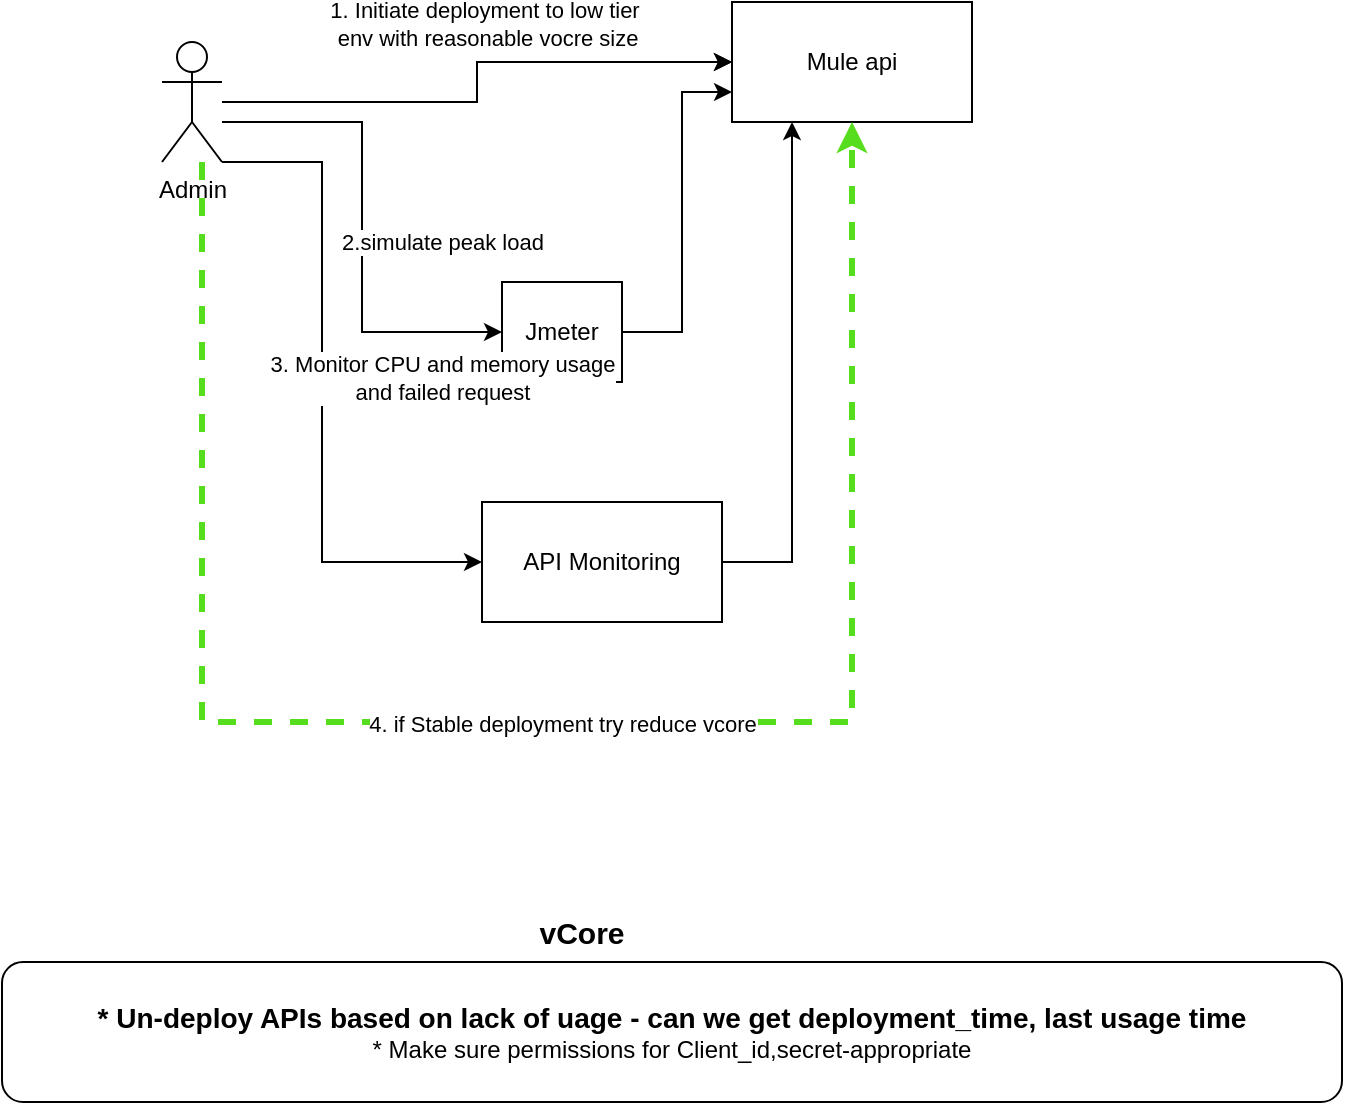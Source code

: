 <mxfile version="21.6.5" type="device" pages="2">
  <diagram name="vcore-sizing" id="o-PnvE5V5GR4_mMYqRfN">
    <mxGraphModel dx="1418" dy="828" grid="1" gridSize="10" guides="1" tooltips="1" connect="1" arrows="1" fold="1" page="1" pageScale="1" pageWidth="850" pageHeight="1100" math="0" shadow="0">
      <root>
        <mxCell id="0" />
        <mxCell id="1" parent="0" />
        <mxCell id="hfhF0G6AJRKOFH30sQVY-12" style="edgeStyle=orthogonalEdgeStyle;rounded=0;orthogonalLoop=1;jettySize=auto;html=1;entryX=0.25;entryY=1;entryDx=0;entryDy=0;" parent="1" source="hfhF0G6AJRKOFH30sQVY-2" target="hfhF0G6AJRKOFH30sQVY-4" edge="1">
          <mxGeometry relative="1" as="geometry" />
        </mxCell>
        <mxCell id="hfhF0G6AJRKOFH30sQVY-2" value="API Monitoring" style="rounded=0;whiteSpace=wrap;html=1;" parent="1" vertex="1">
          <mxGeometry x="300" y="370" width="120" height="60" as="geometry" />
        </mxCell>
        <mxCell id="hfhF0G6AJRKOFH30sQVY-8" style="edgeStyle=orthogonalEdgeStyle;rounded=0;orthogonalLoop=1;jettySize=auto;html=1;entryX=0;entryY=0.75;entryDx=0;entryDy=0;" parent="1" source="hfhF0G6AJRKOFH30sQVY-3" target="hfhF0G6AJRKOFH30sQVY-4" edge="1">
          <mxGeometry relative="1" as="geometry">
            <Array as="points">
              <mxPoint x="400" y="285" />
              <mxPoint x="400" y="165" />
            </Array>
          </mxGeometry>
        </mxCell>
        <mxCell id="hfhF0G6AJRKOFH30sQVY-3" value="Jmeter" style="rounded=0;whiteSpace=wrap;html=1;" parent="1" vertex="1">
          <mxGeometry x="310" y="260" width="60" height="50" as="geometry" />
        </mxCell>
        <mxCell id="hfhF0G6AJRKOFH30sQVY-4" value="Mule api" style="rounded=0;whiteSpace=wrap;html=1;" parent="1" vertex="1">
          <mxGeometry x="425" y="120" width="120" height="60" as="geometry" />
        </mxCell>
        <mxCell id="hfhF0G6AJRKOFH30sQVY-6" style="edgeStyle=orthogonalEdgeStyle;rounded=0;orthogonalLoop=1;jettySize=auto;html=1;entryX=0;entryY=0.5;entryDx=0;entryDy=0;" parent="1" source="hfhF0G6AJRKOFH30sQVY-5" target="hfhF0G6AJRKOFH30sQVY-4" edge="1">
          <mxGeometry relative="1" as="geometry" />
        </mxCell>
        <mxCell id="hfhF0G6AJRKOFH30sQVY-7" value="1. Initiate deployment to low tier&lt;br&gt;&amp;nbsp;env with reasonable vocre size" style="edgeLabel;html=1;align=center;verticalAlign=middle;resizable=0;points=[];" parent="hfhF0G6AJRKOFH30sQVY-6" vertex="1" connectable="0">
          <mxGeometry x="-0.015" y="1" relative="1" as="geometry">
            <mxPoint x="4" y="-31" as="offset" />
          </mxGeometry>
        </mxCell>
        <mxCell id="hfhF0G6AJRKOFH30sQVY-9" style="edgeStyle=orthogonalEdgeStyle;rounded=0;orthogonalLoop=1;jettySize=auto;html=1;entryX=0;entryY=0.5;entryDx=0;entryDy=0;" parent="1" source="hfhF0G6AJRKOFH30sQVY-5" target="hfhF0G6AJRKOFH30sQVY-3" edge="1">
          <mxGeometry relative="1" as="geometry">
            <Array as="points">
              <mxPoint x="240" y="180" />
              <mxPoint x="240" y="285" />
            </Array>
          </mxGeometry>
        </mxCell>
        <mxCell id="hfhF0G6AJRKOFH30sQVY-11" value="2.simulate peak load" style="edgeLabel;html=1;align=center;verticalAlign=middle;resizable=0;points=[];" parent="hfhF0G6AJRKOFH30sQVY-9" vertex="1" connectable="0">
          <mxGeometry x="0.416" y="1" relative="1" as="geometry">
            <mxPoint x="39" y="-44" as="offset" />
          </mxGeometry>
        </mxCell>
        <mxCell id="hfhF0G6AJRKOFH30sQVY-13" style="edgeStyle=orthogonalEdgeStyle;rounded=0;orthogonalLoop=1;jettySize=auto;html=1;exitX=1;exitY=1;exitDx=0;exitDy=0;exitPerimeter=0;" parent="1" source="hfhF0G6AJRKOFH30sQVY-5" edge="1">
          <mxGeometry relative="1" as="geometry">
            <mxPoint x="220" y="200" as="sourcePoint" />
            <mxPoint x="300" y="400" as="targetPoint" />
            <Array as="points">
              <mxPoint x="220" y="200" />
              <mxPoint x="220" y="400" />
            </Array>
          </mxGeometry>
        </mxCell>
        <mxCell id="hfhF0G6AJRKOFH30sQVY-15" value="3. Monitor CPU and memory usage&lt;br&gt;and failed request" style="edgeLabel;html=1;align=center;verticalAlign=middle;resizable=0;points=[];" parent="hfhF0G6AJRKOFH30sQVY-13" vertex="1" connectable="0">
          <mxGeometry x="-0.232" relative="1" as="geometry">
            <mxPoint x="60" y="31" as="offset" />
          </mxGeometry>
        </mxCell>
        <mxCell id="hfhF0G6AJRKOFH30sQVY-16" style="edgeStyle=orthogonalEdgeStyle;rounded=0;orthogonalLoop=1;jettySize=auto;html=1;" parent="1" source="hfhF0G6AJRKOFH30sQVY-5" target="hfhF0G6AJRKOFH30sQVY-4" edge="1">
          <mxGeometry relative="1" as="geometry" />
        </mxCell>
        <mxCell id="hfhF0G6AJRKOFH30sQVY-17" style="edgeStyle=orthogonalEdgeStyle;rounded=0;orthogonalLoop=1;jettySize=auto;html=1;entryX=0.5;entryY=1;entryDx=0;entryDy=0;dashed=1;strokeWidth=3;strokeColor=#56dd1d;" parent="1" source="hfhF0G6AJRKOFH30sQVY-5" target="hfhF0G6AJRKOFH30sQVY-4" edge="1">
          <mxGeometry relative="1" as="geometry">
            <Array as="points">
              <mxPoint x="160" y="480" />
              <mxPoint x="485" y="480" />
            </Array>
          </mxGeometry>
        </mxCell>
        <mxCell id="hfhF0G6AJRKOFH30sQVY-18" value="4. if Stable deployment try reduce vcore" style="edgeLabel;html=1;align=center;verticalAlign=middle;resizable=0;points=[];" parent="hfhF0G6AJRKOFH30sQVY-17" vertex="1" connectable="0">
          <mxGeometry x="-0.098" y="-1" relative="1" as="geometry">
            <mxPoint x="52" as="offset" />
          </mxGeometry>
        </mxCell>
        <mxCell id="hfhF0G6AJRKOFH30sQVY-5" value="Admin" style="shape=umlActor;verticalLabelPosition=bottom;verticalAlign=top;html=1;outlineConnect=0;" parent="1" vertex="1">
          <mxGeometry x="140" y="140" width="30" height="60" as="geometry" />
        </mxCell>
        <mxCell id="hfhF0G6AJRKOFH30sQVY-19" value="&lt;b style=&quot;font-size: 14px;&quot;&gt;* Un-deploy APIs based on lack of uage - can we get deployment_time, last usage time&lt;br&gt;&lt;/b&gt;* Make sure permissions for Client_id,secret-appropriate" style="rounded=1;whiteSpace=wrap;html=1;" parent="1" vertex="1">
          <mxGeometry x="60" y="600" width="670" height="70" as="geometry" />
        </mxCell>
        <mxCell id="hfhF0G6AJRKOFH30sQVY-20" value="vCore" style="text;html=1;strokeColor=none;fillColor=none;align=center;verticalAlign=middle;whiteSpace=wrap;rounded=0;fontStyle=1;strokeWidth=3;fontSize=15;" parent="1" vertex="1">
          <mxGeometry x="260" y="550" width="180" height="70" as="geometry" />
        </mxCell>
      </root>
    </mxGraphModel>
  </diagram>
  <diagram id="OdURu2M3tcA_8JZ1PhIR" name="undeploy-unused">
    <mxGraphModel dx="1418" dy="828" grid="1" gridSize="10" guides="1" tooltips="1" connect="1" arrows="1" fold="1" page="1" pageScale="1" pageWidth="850" pageHeight="1100" math="0" shadow="0">
      <root>
        <mxCell id="0" />
        <mxCell id="1" parent="0" />
        <mxCell id="OUwij8vz0wM4q3k3bQo7-1" value="" style="rounded=1;whiteSpace=wrap;html=1;gradientColor=#E6E6E6;fontSize=14;" parent="1" vertex="1">
          <mxGeometry x="10" y="10" width="840" height="890" as="geometry" />
        </mxCell>
        <mxCell id="OUwij8vz0wM4q3k3bQo7-2" style="edgeStyle=orthogonalEdgeStyle;rounded=0;orthogonalLoop=1;jettySize=auto;html=1;entryX=0.195;entryY=1.088;entryDx=0;entryDy=0;entryPerimeter=0;" parent="1" source="OUwij8vz0wM4q3k3bQo7-9" target="OUwij8vz0wM4q3k3bQo7-10" edge="1">
          <mxGeometry relative="1" as="geometry">
            <Array as="points">
              <mxPoint x="175" y="250" />
              <mxPoint x="460" y="250" />
              <mxPoint x="460" y="300" />
              <mxPoint x="677" y="300" />
            </Array>
          </mxGeometry>
        </mxCell>
        <mxCell id="OUwij8vz0wM4q3k3bQo7-3" value="2. GET: https://anypoint.mulesoft.com/cloudhub/api/v2/applications/{appName}/dashboardStats" style="edgeLabel;html=1;align=center;verticalAlign=middle;resizable=0;points=[];fontSize=14;labelBackgroundColor=none;" parent="OUwij8vz0wM4q3k3bQo7-2" vertex="1" connectable="0">
          <mxGeometry x="-0.042" y="-2" relative="1" as="geometry">
            <mxPoint x="-22" y="-12" as="offset" />
          </mxGeometry>
        </mxCell>
        <mxCell id="OUwij8vz0wM4q3k3bQo7-4" style="edgeStyle=orthogonalEdgeStyle;rounded=0;orthogonalLoop=1;jettySize=auto;html=1;entryX=0;entryY=0.5;entryDx=0;entryDy=0;" parent="1" source="OUwij8vz0wM4q3k3bQo7-9" target="OUwij8vz0wM4q3k3bQo7-10" edge="1">
          <mxGeometry relative="1" as="geometry">
            <Array as="points">
              <mxPoint x="80" y="200" />
              <mxPoint x="590" y="200" />
              <mxPoint x="590" y="140" />
            </Array>
          </mxGeometry>
        </mxCell>
        <mxCell id="OUwij8vz0wM4q3k3bQo7-5" value="Get All APIs for 1 Environment" style="edgeLabel;html=1;align=center;verticalAlign=middle;resizable=0;points=[];fontSize=14;labelBackgroundColor=none;" parent="OUwij8vz0wM4q3k3bQo7-4" vertex="1" connectable="0">
          <mxGeometry x="-0.035" y="4" relative="1" as="geometry">
            <mxPoint x="133" y="-6" as="offset" />
          </mxGeometry>
        </mxCell>
        <mxCell id="OUwij8vz0wM4q3k3bQo7-6" value="1. GET:&amp;nbsp;https://anypoint.mulesoft.com/cloudhub/api/v2/applications" style="edgeLabel;html=1;align=center;verticalAlign=middle;resizable=0;points=[];fontSize=14;" parent="OUwij8vz0wM4q3k3bQo7-4" vertex="1" connectable="0">
          <mxGeometry x="-0.047" y="2" relative="1" as="geometry">
            <mxPoint x="54" y="-58" as="offset" />
          </mxGeometry>
        </mxCell>
        <mxCell id="OUwij8vz0wM4q3k3bQo7-7" style="edgeStyle=orthogonalEdgeStyle;rounded=0;orthogonalLoop=1;jettySize=auto;html=1;" parent="1" source="OUwij8vz0wM4q3k3bQo7-9" target="OUwij8vz0wM4q3k3bQo7-10" edge="1">
          <mxGeometry relative="1" as="geometry">
            <Array as="points">
              <mxPoint x="150" y="610" />
              <mxPoint x="715" y="610" />
            </Array>
          </mxGeometry>
        </mxCell>
        <mxCell id="OUwij8vz0wM4q3k3bQo7-8" value="3 DELETE:&amp;nbsp;&amp;nbsp;https://anypoint.mulesoft.com/cloudhub/api/v2/applications/{appName}" style="edgeLabel;html=1;align=center;verticalAlign=middle;resizable=0;points=[];labelBackgroundColor=none;fontSize=14;" parent="OUwij8vz0wM4q3k3bQo7-7" vertex="1" connectable="0">
          <mxGeometry x="-0.629" relative="1" as="geometry">
            <mxPoint x="196" y="10" as="offset" />
          </mxGeometry>
        </mxCell>
        <mxCell id="OUwij8vz0wM4q3k3bQo7-20" style="edgeStyle=orthogonalEdgeStyle;rounded=0;orthogonalLoop=1;jettySize=auto;html=1;entryX=0.029;entryY=0.487;entryDx=0;entryDy=0;exitX=0.996;exitY=0.675;exitDx=0;exitDy=0;exitPerimeter=0;entryPerimeter=0;" parent="1" source="OUwij8vz0wM4q3k3bQo7-9" target="OUwij8vz0wM4q3k3bQo7-19" edge="1">
          <mxGeometry relative="1" as="geometry">
            <mxPoint x="375" y="446" as="sourcePoint" />
            <mxPoint x="693.5" y="386.985" as="targetPoint" />
            <Array as="points">
              <mxPoint x="269" y="450" />
              <mxPoint x="375" y="450" />
              <mxPoint x="375" y="380" />
            </Array>
          </mxGeometry>
        </mxCell>
        <mxCell id="OUwij8vz0wM4q3k3bQo7-21" value="Confiirm Removal" style="edgeLabel;html=1;align=center;verticalAlign=middle;resizable=0;points=[];labelBackgroundColor=none;fontSize=14;" parent="OUwij8vz0wM4q3k3bQo7-20" vertex="1" connectable="0">
          <mxGeometry x="-0.414" y="1" relative="1" as="geometry">
            <mxPoint x="71" y="-74" as="offset" />
          </mxGeometry>
        </mxCell>
        <mxCell id="OUwij8vz0wM4q3k3bQo7-23" style="edgeStyle=orthogonalEdgeStyle;rounded=0;orthogonalLoop=1;jettySize=auto;html=1;entryX=0;entryY=1;entryDx=0;entryDy=0;labelBackgroundColor=none;" parent="1" source="OUwij8vz0wM4q3k3bQo7-9" target="OUwij8vz0wM4q3k3bQo7-22" edge="1">
          <mxGeometry relative="1" as="geometry">
            <Array as="points">
              <mxPoint x="389" y="460" />
              <mxPoint x="389" y="475" />
            </Array>
          </mxGeometry>
        </mxCell>
        <mxCell id="OUwij8vz0wM4q3k3bQo7-9" value="Mnagement API" style="rounded=1;whiteSpace=wrap;html=1;fillColor=#dae8fc;strokeColor=#6c8ebf;gradientColor=#E6E6E6;fontStyle=1;fontSize=14;" parent="1" vertex="1">
          <mxGeometry x="30" y="400" width="240" height="80" as="geometry" />
        </mxCell>
        <mxCell id="OUwij8vz0wM4q3k3bQo7-10" value="Anypoint Platform" style="rounded=1;whiteSpace=wrap;html=1;fillColor=#dae8fc;strokeColor=#6c8ebf;gradientColor=#E6E6E6;fontStyle=1;fontSize=14;" parent="1" vertex="1">
          <mxGeometry x="640" y="100" width="190" height="80" as="geometry" />
        </mxCell>
        <mxCell id="OUwij8vz0wM4q3k3bQo7-11" value="FOR-EACH API: get logs" style="text;html=1;strokeColor=none;fillColor=none;align=center;verticalAlign=middle;whiteSpace=wrap;rounded=0;" parent="1" vertex="1">
          <mxGeometry x="120" y="290" width="100" height="40" as="geometry" />
        </mxCell>
        <mxCell id="OUwij8vz0wM4q3k3bQo7-12" value="Set Query Params for last 1 month" style="text;html=1;strokeColor=none;fillColor=none;align=center;verticalAlign=middle;whiteSpace=wrap;rounded=0;fontSize=14;" parent="1" vertex="1">
          <mxGeometry x="280" y="260" width="270" height="20" as="geometry" />
        </mxCell>
        <mxCell id="OUwij8vz0wM4q3k3bQo7-13" value="List&amp;lt;&amp;lt;Apis&amp;gt;&amp;gt;" style="text;html=1;strokeColor=none;fillColor=none;align=center;verticalAlign=middle;whiteSpace=wrap;rounded=0;" parent="1" vertex="1">
          <mxGeometry x="385" y="200" width="60" height="30" as="geometry" />
        </mxCell>
        <mxCell id="OUwij8vz0wM4q3k3bQo7-14" value="FOR-EACH filtered api in list: undeploy" style="text;html=1;strokeColor=none;fillColor=none;align=center;verticalAlign=middle;whiteSpace=wrap;rounded=0;fontSize=14;" parent="1" vertex="1">
          <mxGeometry x="320" y="560" width="145" height="40" as="geometry" />
        </mxCell>
        <mxCell id="OUwij8vz0wM4q3k3bQo7-17" value="Undeploy - Unused Mule Api&amp;nbsp;" style="text;html=1;align=center;verticalAlign=middle;resizable=0;points=[];autosize=1;strokeColor=#6c8ebf;fillColor=#dae8fc;fontSize=24;fontStyle=1" parent="1" vertex="1">
          <mxGeometry x="225" y="40" width="350" height="40" as="geometry" />
        </mxCell>
        <mxCell id="OUwij8vz0wM4q3k3bQo7-19" value="API Owners 1" style="image;aspect=fixed;perimeter=ellipsePerimeter;html=1;align=center;shadow=0;dashed=0;spacingTop=3;image=img/lib/active_directory/users.svg;" parent="1" vertex="1">
          <mxGeometry x="588.5" y="341.97" width="51.5" height="78.03" as="geometry" />
        </mxCell>
        <mxCell id="OUwij8vz0wM4q3k3bQo7-22" value="API Owners 2" style="image;aspect=fixed;perimeter=ellipsePerimeter;html=1;align=center;shadow=0;dashed=0;spacingTop=3;image=img/lib/active_directory/users.svg;fontSize=14;" parent="1" vertex="1">
          <mxGeometry x="508.5" y="408.03" width="51.5" height="78.03" as="geometry" />
        </mxCell>
        <mxCell id="OUwij8vz0wM4q3k3bQo7-24" value="&lt;font style=&quot;font-size: 15px;&quot;&gt;Confiirm Removal&lt;/font&gt;" style="edgeLabel;html=1;align=center;verticalAlign=middle;resizable=0;points=[];" parent="1" vertex="1" connectable="0">
          <mxGeometry x="375" y="420" as="geometry">
            <mxPoint x="41" y="63" as="offset" />
          </mxGeometry>
        </mxCell>
        <mxCell id="qjaV7Xo4oTRUQ0FFJiub-1" style="edgeStyle=orthogonalEdgeStyle;rounded=0;orthogonalLoop=1;jettySize=auto;html=1;exitX=0.75;exitY=0;exitDx=0;exitDy=0;entryX=1;entryY=0.25;entryDx=0;entryDy=0;" parent="1" source="OUwij8vz0wM4q3k3bQo7-9" target="OUwij8vz0wM4q3k3bQo7-9" edge="1">
          <mxGeometry relative="1" as="geometry" />
        </mxCell>
        <mxCell id="qjaV7Xo4oTRUQ0FFJiub-2" style="edgeStyle=orthogonalEdgeStyle;rounded=0;orthogonalLoop=1;jettySize=auto;html=1;exitX=0.667;exitY=-0.012;exitDx=0;exitDy=0;entryX=1;entryY=0.5;entryDx=0;entryDy=0;exitPerimeter=0;" parent="1" source="OUwij8vz0wM4q3k3bQo7-9" target="OUwij8vz0wM4q3k3bQo7-9" edge="1">
          <mxGeometry relative="1" as="geometry">
            <mxPoint x="220" y="358" as="sourcePoint" />
            <mxPoint x="280" y="378" as="targetPoint" />
            <Array as="points">
              <mxPoint x="190" y="350" />
              <mxPoint x="320" y="350" />
              <mxPoint x="320" y="440" />
            </Array>
          </mxGeometry>
        </mxCell>
        <mxCell id="qjaV7Xo4oTRUQ0FFJiub-3" value="is Usage &amp;lt; MIN_THRESHOLD" style="edgeLabel;html=1;align=center;verticalAlign=middle;resizable=0;points=[];labelBackgroundColor=none;" parent="qjaV7Xo4oTRUQ0FFJiub-2" vertex="1" connectable="0">
          <mxGeometry x="-0.455" relative="1" as="geometry">
            <mxPoint x="52" y="-8" as="offset" />
          </mxGeometry>
        </mxCell>
        <mxCell id="qjaV7Xo4oTRUQ0FFJiub-4" value="check EXCEPTIONS list" style="edgeLabel;html=1;align=center;verticalAlign=middle;resizable=0;points=[];labelBackgroundColor=none;" parent="1" vertex="1" connectable="0">
          <mxGeometry x="260.0" y="345" as="geometry">
            <mxPoint x="-4" y="26" as="offset" />
          </mxGeometry>
        </mxCell>
        <mxCell id="tyY3MLWCoTYcC4aIQrCU-1" value="UAT - dont delete 30 days&lt;br&gt;&lt;br&gt;DEV,PREP - auto-delete&amp;nbsp; 10 days,10 days&lt;br&gt;&lt;br&gt;&amp;lt;&amp;lt;check into STOP /START vs un-deploying&amp;gt;&amp;gt;&lt;br&gt;&amp;lt;&amp;lt;have a way to deploy/START&amp;nbsp; though MULE for a group of APIs&amp;gt;&amp;gt;" style="text;html=1;strokeColor=none;fillColor=none;align=center;verticalAlign=middle;whiteSpace=wrap;rounded=0;" vertex="1" parent="1">
          <mxGeometry x="70" y="670" width="550" height="110" as="geometry" />
        </mxCell>
      </root>
    </mxGraphModel>
  </diagram>
</mxfile>
